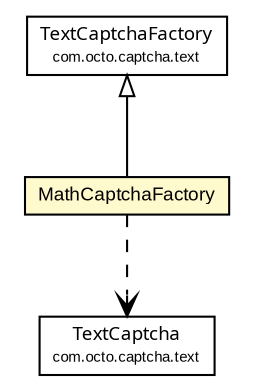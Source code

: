 #!/usr/local/bin/dot
#
# Class diagram 
# Generated by UmlGraph version 4.6 (http://www.spinellis.gr/sw/umlgraph)
#

digraph G {
	edge [fontname="arial",fontsize=10,labelfontname="arial",labelfontsize=10];
	node [fontname="arial",fontsize=10,shape=plaintext];
	// com.octo.captcha.text.math.MathCaptchaFactory
	c21295 [label=<<table border="0" cellborder="1" cellspacing="0" cellpadding="2" port="p" bgcolor="lemonChiffon" href="./MathCaptchaFactory.html">
		<tr><td><table border="0" cellspacing="0" cellpadding="1">
			<tr><td> MathCaptchaFactory </td></tr>
		</table></td></tr>
		</table>>, fontname="arial", fontcolor="black", fontsize=9.0];
	// com.octo.captcha.text.TextCaptchaFactory
	c21297 [label=<<table border="0" cellborder="1" cellspacing="0" cellpadding="2" port="p" href="../TextCaptchaFactory.html">
		<tr><td><table border="0" cellspacing="0" cellpadding="1">
			<tr><td><font face="ariali"> TextCaptchaFactory </font></td></tr>
			<tr><td><font point-size="7.0"> com.octo.captcha.text </font></td></tr>
		</table></td></tr>
		</table>>, fontname="arial", fontcolor="black", fontsize=9.0];
	// com.octo.captcha.text.TextCaptcha
	c21298 [label=<<table border="0" cellborder="1" cellspacing="0" cellpadding="2" port="p" href="../TextCaptcha.html">
		<tr><td><table border="0" cellspacing="0" cellpadding="1">
			<tr><td><font face="ariali"> TextCaptcha </font></td></tr>
			<tr><td><font point-size="7.0"> com.octo.captcha.text </font></td></tr>
		</table></td></tr>
		</table>>, fontname="arial", fontcolor="black", fontsize=9.0];
	//com.octo.captcha.text.math.MathCaptchaFactory extends com.octo.captcha.text.TextCaptchaFactory
	c21297:p -> c21295:p [dir=back,arrowtail=empty];
	// com.octo.captcha.text.math.MathCaptchaFactory DEPEND com.octo.captcha.text.TextCaptcha
	c21295:p -> c21298:p [taillabel="", label="", headlabel="", fontname="arial", fontcolor="black", fontsize=10.0, color="black", arrowhead=open, style=dashed];
}

